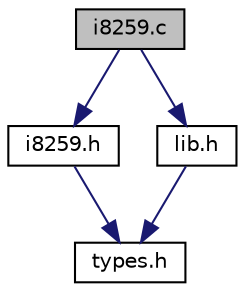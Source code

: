 digraph "i8259.c"
{
  edge [fontname="Helvetica",fontsize="10",labelfontname="Helvetica",labelfontsize="10"];
  node [fontname="Helvetica",fontsize="10",shape=record];
  Node0 [label="i8259.c",height=0.2,width=0.4,color="black", fillcolor="grey75", style="filled", fontcolor="black"];
  Node0 -> Node1 [color="midnightblue",fontsize="10",style="solid",fontname="Helvetica"];
  Node1 [label="i8259.h",height=0.2,width=0.4,color="black", fillcolor="white", style="filled",URL="$i8259_8h.html"];
  Node1 -> Node2 [color="midnightblue",fontsize="10",style="solid",fontname="Helvetica"];
  Node2 [label="types.h",height=0.2,width=0.4,color="black", fillcolor="white", style="filled",URL="$types_8h.html"];
  Node0 -> Node3 [color="midnightblue",fontsize="10",style="solid",fontname="Helvetica"];
  Node3 [label="lib.h",height=0.2,width=0.4,color="black", fillcolor="white", style="filled",URL="$lib_8h.html"];
  Node3 -> Node2 [color="midnightblue",fontsize="10",style="solid",fontname="Helvetica"];
}
